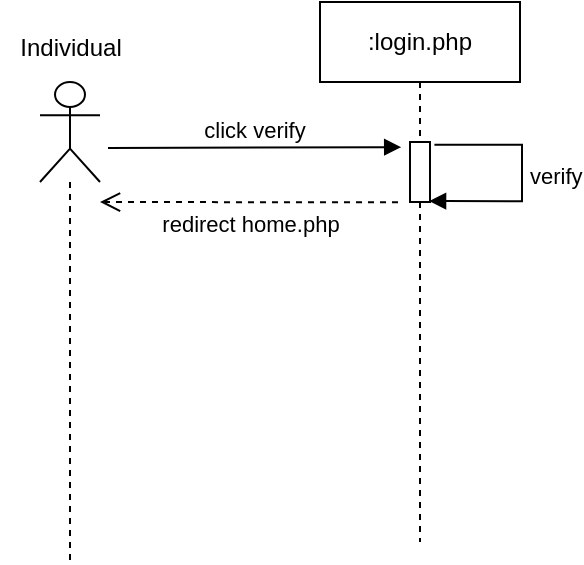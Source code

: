<mxfile version="21.2.8" type="device">
  <diagram id="p1WFtV5cTaJLbCV86L4F" name="Page-1">
    <mxGraphModel dx="1276" dy="614" grid="1" gridSize="10" guides="1" tooltips="1" connect="1" arrows="1" fold="1" page="1" pageScale="1" pageWidth="1169" pageHeight="827" math="0" shadow="0">
      <root>
        <mxCell id="0" />
        <mxCell id="1" parent="0" />
        <mxCell id="OlgEAX7LOhgStRy0H8mc-7" value=":login.php" style="shape=umlLifeline;perimeter=lifelinePerimeter;whiteSpace=wrap;html=1;container=0;collapsible=0;recursiveResize=0;outlineConnect=0;" parent="1" vertex="1">
          <mxGeometry x="455" y="210" width="100" height="270" as="geometry" />
        </mxCell>
        <mxCell id="BHGGA8FH1MstIcf6RSHf-21" value="click verify" style="html=1;verticalAlign=bottom;endArrow=block;rounded=0;elbow=vertical;entryX=-0.44;entryY=0.086;entryDx=0;entryDy=0;entryPerimeter=0;" parent="1" target="S-pnIlsCrrtqywDC8EOS-4" edge="1">
          <mxGeometry width="80" relative="1" as="geometry">
            <mxPoint x="349" y="283" as="sourcePoint" />
            <mxPoint x="489" y="280.0" as="targetPoint" />
          </mxGeometry>
        </mxCell>
        <mxCell id="mJ_MDuSwQOCXob1QKFZ1-4" value="" style="shape=umlLifeline;participant=umlActor;perimeter=lifelinePerimeter;whiteSpace=wrap;html=1;container=0;collapsible=0;recursiveResize=0;verticalAlign=top;spacingTop=36;outlineConnect=0;fontFamily=Helvetica;fontSize=12;fontColor=default;align=center;strokeColor=default;fillColor=default;size=50;" parent="1" vertex="1">
          <mxGeometry x="315" y="250" width="30" height="240" as="geometry" />
        </mxCell>
        <mxCell id="BHGGA8FH1MstIcf6RSHf-15" value="Individual" style="text;html=1;align=center;verticalAlign=middle;resizable=0;points=[];autosize=1;strokeColor=none;fillColor=none;container=0;" parent="1" vertex="1">
          <mxGeometry x="295" y="217.5" width="70" height="30" as="geometry" />
        </mxCell>
        <mxCell id="S-pnIlsCrrtqywDC8EOS-4" value="" style="html=1;points=[];perimeter=orthogonalPerimeter;container=0;" parent="1" vertex="1">
          <mxGeometry x="500" y="280" width="10" height="30" as="geometry" />
        </mxCell>
        <mxCell id="S-pnIlsCrrtqywDC8EOS-5" value="&lt;font style=&quot;font-size: 11px;&quot;&gt;verify&lt;/font&gt;" style="edgeStyle=orthogonalEdgeStyle;html=1;align=left;spacingLeft=2;endArrow=block;rounded=0;exitX=1.22;exitY=0.045;exitDx=0;exitDy=0;exitPerimeter=0;entryX=0.953;entryY=0.985;entryDx=0;entryDy=0;entryPerimeter=0;" parent="1" source="S-pnIlsCrrtqywDC8EOS-4" target="S-pnIlsCrrtqywDC8EOS-4" edge="1">
          <mxGeometry relative="1" as="geometry">
            <mxPoint x="490" y="289.313" as="sourcePoint" />
            <Array as="points">
              <mxPoint x="556" y="281" />
              <mxPoint x="556" y="310" />
            </Array>
            <mxPoint x="486" y="307.934" as="targetPoint" />
          </mxGeometry>
        </mxCell>
        <mxCell id="S-pnIlsCrrtqywDC8EOS-8" value="redirect home.php" style="html=1;verticalAlign=bottom;endArrow=open;dashed=1;endSize=8;rounded=0;elbow=vertical;" parent="1" edge="1">
          <mxGeometry x="-0.007" y="20" relative="1" as="geometry">
            <mxPoint x="494" y="310.13" as="sourcePoint" />
            <mxPoint x="345" y="309.997" as="targetPoint" />
            <mxPoint as="offset" />
            <Array as="points">
              <mxPoint x="460" y="310.13" />
            </Array>
          </mxGeometry>
        </mxCell>
      </root>
    </mxGraphModel>
  </diagram>
</mxfile>
